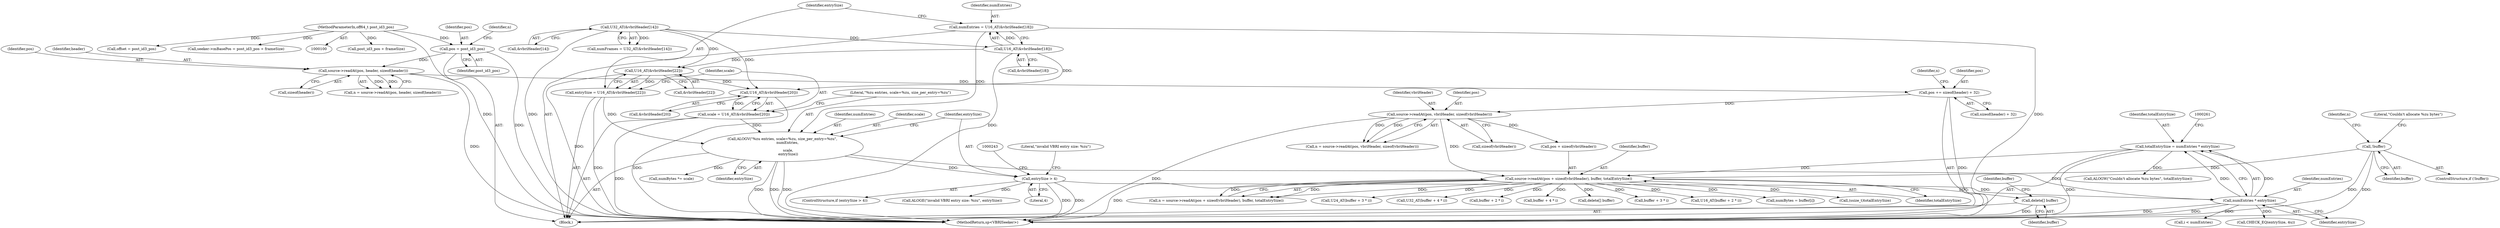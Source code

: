 digraph "0_Android_453b351ac5bd2b6619925dc966da60adf6b3126c@API" {
"1000387" [label="(Call,delete[] buffer)"];
"1000276" [label="(Call,source->readAt(pos + sizeof(vbriHeader), buffer, totalEntrySize))"];
"1000157" [label="(Call,source->readAt(pos, vbriHeader, sizeof(vbriHeader)))"];
"1000148" [label="(Call,pos += sizeof(header) + 32)"];
"1000112" [label="(Call,source->readAt(pos, header, sizeof(header)))"];
"1000105" [label="(Call,pos = post_id3_pos)"];
"1000102" [label="(MethodParameterIn,off64_t post_id3_pos)"];
"1000266" [label="(Call,!buffer)"];
"1000255" [label="(Call,totalEntrySize = numEntries * entrySize)"];
"1000257" [label="(Call,numEntries * entrySize)"];
"1000227" [label="(Call,ALOGV(\"%zu entries, scale=%zu, size_per_entry=%zu\",\n         numEntries,\n\n          scale,\n          entrySize))"];
"1000204" [label="(Call,numEntries = U16_AT(&vbriHeader[18]))"];
"1000206" [label="(Call,U16_AT(&vbriHeader[18]))"];
"1000183" [label="(Call,U32_AT(&vbriHeader[14]))"];
"1000220" [label="(Call,scale = U16_AT(&vbriHeader[20]))"];
"1000222" [label="(Call,U16_AT(&vbriHeader[20]))"];
"1000214" [label="(Call,U16_AT(&vbriHeader[22]))"];
"1000212" [label="(Call,entrySize = U16_AT(&vbriHeader[22]))"];
"1000233" [label="(Call,entrySize > 4)"];
"1000205" [label="(Identifier,numEntries)"];
"1000282" [label="(Identifier,totalEntrySize)"];
"1000220" [label="(Call,scale = U16_AT(&vbriHeader[20]))"];
"1000269" [label="(Call,ALOGW(\"Couldn't allocate %zu bytes\", totalEntrySize))"];
"1000148" [label="(Call,pos += sizeof(header) + 32)"];
"1000228" [label="(Literal,\"%zu entries, scale=%zu, size_per_entry=%zu\")"];
"1000372" [label="(Call,numBytes *= scale)"];
"1000227" [label="(Call,ALOGV(\"%zu entries, scale=%zu, size_per_entry=%zu\",\n         numEntries,\n\n          scale,\n          entrySize))"];
"1000274" [label="(Call,n = source->readAt(pos + sizeof(vbriHeader), buffer, totalEntrySize))"];
"1000351" [label="(Call,U24_AT(buffer + 3 * i))"];
"1000234" [label="(Identifier,entrySize)"];
"1000112" [label="(Call,source->readAt(pos, header, sizeof(header)))"];
"1000110" [label="(Call,n = source->readAt(pos, header, sizeof(header)))"];
"1000321" [label="(Call,i < numEntries)"];
"1000387" [label="(Call,delete[] buffer)"];
"1000149" [label="(Identifier,pos)"];
"1000275" [label="(Identifier,n)"];
"1000365" [label="(Call,U32_AT(buffer + 4 * i))"];
"1000390" [label="(Identifier,buffer)"];
"1000256" [label="(Identifier,totalEntrySize)"];
"1000155" [label="(Call,n = source->readAt(pos, vbriHeader, sizeof(vbriHeader)))"];
"1000229" [label="(Identifier,numEntries)"];
"1000342" [label="(Call,buffer + 2 * i)"];
"1000301" [label="(Call,post_id3_pos + frameSize)"];
"1000113" [label="(Identifier,pos)"];
"1000360" [label="(Call,CHECK_EQ(entrySize, 4u))"];
"1000233" [label="(Call,entrySize > 4)"];
"1000270" [label="(Literal,\"Couldn't allocate %zu bytes\")"];
"1000206" [label="(Call,U16_AT(&vbriHeader[18]))"];
"1000277" [label="(Call,pos + sizeof(vbriHeader))"];
"1000159" [label="(Identifier,vbriHeader)"];
"1000237" [label="(Call,ALOGE(\"invalid VBRI entry size: %zu\", entrySize))"];
"1000366" [label="(Call,buffer + 4 * i)"];
"1000257" [label="(Call,numEntries * entrySize)"];
"1000259" [label="(Identifier,entrySize)"];
"1000265" [label="(ControlStructure,if (!buffer))"];
"1000235" [label="(Literal,4)"];
"1000213" [label="(Identifier,entrySize)"];
"1000313" [label="(Call,offset = post_id3_pos)"];
"1000181" [label="(Call,numFrames = U32_AT(&vbriHeader[14]))"];
"1000267" [label="(Identifier,buffer)"];
"1000388" [label="(Identifier,buffer)"];
"1000276" [label="(Call,source->readAt(pos + sizeof(vbriHeader), buffer, totalEntrySize))"];
"1000281" [label="(Identifier,buffer)"];
"1000204" [label="(Call,numEntries = U16_AT(&vbriHeader[18]))"];
"1000150" [label="(Call,sizeof(header) + 32)"];
"1000290" [label="(Call,delete[] buffer)"];
"1000160" [label="(Call,sizeof(vbriHeader))"];
"1000107" [label="(Identifier,post_id3_pos)"];
"1000352" [label="(Call,buffer + 3 * i)"];
"1000232" [label="(ControlStructure,if (entrySize > 4))"];
"1000396" [label="(MethodReturn,sp<VBRISeeker>)"];
"1000258" [label="(Identifier,numEntries)"];
"1000222" [label="(Call,U16_AT(&vbriHeader[20]))"];
"1000212" [label="(Call,entrySize = U16_AT(&vbriHeader[22]))"];
"1000207" [label="(Call,&vbriHeader[18])"];
"1000221" [label="(Identifier,scale)"];
"1000341" [label="(Call,U16_AT(buffer + 2 * i))"];
"1000115" [label="(Call,sizeof(header))"];
"1000215" [label="(Call,&vbriHeader[22])"];
"1000238" [label="(Literal,\"invalid VBRI entry size: %zu\")"];
"1000332" [label="(Call,numBytes = buffer[i])"];
"1000255" [label="(Call,totalEntrySize = numEntries * entrySize)"];
"1000156" [label="(Identifier,n)"];
"1000114" [label="(Identifier,header)"];
"1000286" [label="(Call,(ssize_t)totalEntrySize)"];
"1000105" [label="(Call,pos = post_id3_pos)"];
"1000106" [label="(Identifier,pos)"];
"1000231" [label="(Identifier,entrySize)"];
"1000230" [label="(Identifier,scale)"];
"1000266" [label="(Call,!buffer)"];
"1000158" [label="(Identifier,pos)"];
"1000184" [label="(Call,&vbriHeader[14])"];
"1000103" [label="(Block,)"];
"1000223" [label="(Call,&vbriHeader[20])"];
"1000297" [label="(Call,seeker->mBasePos = post_id3_pos + frameSize)"];
"1000183" [label="(Call,U32_AT(&vbriHeader[14]))"];
"1000157" [label="(Call,source->readAt(pos, vbriHeader, sizeof(vbriHeader)))"];
"1000102" [label="(MethodParameterIn,off64_t post_id3_pos)"];
"1000214" [label="(Call,U16_AT(&vbriHeader[22]))"];
"1000111" [label="(Identifier,n)"];
"1000387" -> "1000103"  [label="AST: "];
"1000387" -> "1000388"  [label="CFG: "];
"1000388" -> "1000387"  [label="AST: "];
"1000390" -> "1000387"  [label="CFG: "];
"1000387" -> "1000396"  [label="DDG: "];
"1000276" -> "1000387"  [label="DDG: "];
"1000276" -> "1000274"  [label="AST: "];
"1000276" -> "1000282"  [label="CFG: "];
"1000277" -> "1000276"  [label="AST: "];
"1000281" -> "1000276"  [label="AST: "];
"1000282" -> "1000276"  [label="AST: "];
"1000274" -> "1000276"  [label="CFG: "];
"1000276" -> "1000396"  [label="DDG: "];
"1000276" -> "1000274"  [label="DDG: "];
"1000276" -> "1000274"  [label="DDG: "];
"1000276" -> "1000274"  [label="DDG: "];
"1000157" -> "1000276"  [label="DDG: "];
"1000266" -> "1000276"  [label="DDG: "];
"1000255" -> "1000276"  [label="DDG: "];
"1000276" -> "1000286"  [label="DDG: "];
"1000276" -> "1000290"  [label="DDG: "];
"1000276" -> "1000332"  [label="DDG: "];
"1000276" -> "1000341"  [label="DDG: "];
"1000276" -> "1000342"  [label="DDG: "];
"1000276" -> "1000351"  [label="DDG: "];
"1000276" -> "1000352"  [label="DDG: "];
"1000276" -> "1000365"  [label="DDG: "];
"1000276" -> "1000366"  [label="DDG: "];
"1000157" -> "1000155"  [label="AST: "];
"1000157" -> "1000160"  [label="CFG: "];
"1000158" -> "1000157"  [label="AST: "];
"1000159" -> "1000157"  [label="AST: "];
"1000160" -> "1000157"  [label="AST: "];
"1000155" -> "1000157"  [label="CFG: "];
"1000157" -> "1000396"  [label="DDG: "];
"1000157" -> "1000155"  [label="DDG: "];
"1000157" -> "1000155"  [label="DDG: "];
"1000148" -> "1000157"  [label="DDG: "];
"1000157" -> "1000277"  [label="DDG: "];
"1000148" -> "1000103"  [label="AST: "];
"1000148" -> "1000150"  [label="CFG: "];
"1000149" -> "1000148"  [label="AST: "];
"1000150" -> "1000148"  [label="AST: "];
"1000156" -> "1000148"  [label="CFG: "];
"1000148" -> "1000396"  [label="DDG: "];
"1000112" -> "1000148"  [label="DDG: "];
"1000112" -> "1000110"  [label="AST: "];
"1000112" -> "1000115"  [label="CFG: "];
"1000113" -> "1000112"  [label="AST: "];
"1000114" -> "1000112"  [label="AST: "];
"1000115" -> "1000112"  [label="AST: "];
"1000110" -> "1000112"  [label="CFG: "];
"1000112" -> "1000396"  [label="DDG: "];
"1000112" -> "1000110"  [label="DDG: "];
"1000112" -> "1000110"  [label="DDG: "];
"1000105" -> "1000112"  [label="DDG: "];
"1000105" -> "1000103"  [label="AST: "];
"1000105" -> "1000107"  [label="CFG: "];
"1000106" -> "1000105"  [label="AST: "];
"1000107" -> "1000105"  [label="AST: "];
"1000111" -> "1000105"  [label="CFG: "];
"1000105" -> "1000396"  [label="DDG: "];
"1000102" -> "1000105"  [label="DDG: "];
"1000102" -> "1000100"  [label="AST: "];
"1000102" -> "1000396"  [label="DDG: "];
"1000102" -> "1000297"  [label="DDG: "];
"1000102" -> "1000301"  [label="DDG: "];
"1000102" -> "1000313"  [label="DDG: "];
"1000266" -> "1000265"  [label="AST: "];
"1000266" -> "1000267"  [label="CFG: "];
"1000267" -> "1000266"  [label="AST: "];
"1000270" -> "1000266"  [label="CFG: "];
"1000275" -> "1000266"  [label="CFG: "];
"1000266" -> "1000396"  [label="DDG: "];
"1000266" -> "1000396"  [label="DDG: "];
"1000255" -> "1000103"  [label="AST: "];
"1000255" -> "1000257"  [label="CFG: "];
"1000256" -> "1000255"  [label="AST: "];
"1000257" -> "1000255"  [label="AST: "];
"1000261" -> "1000255"  [label="CFG: "];
"1000255" -> "1000396"  [label="DDG: "];
"1000257" -> "1000255"  [label="DDG: "];
"1000257" -> "1000255"  [label="DDG: "];
"1000255" -> "1000269"  [label="DDG: "];
"1000257" -> "1000259"  [label="CFG: "];
"1000258" -> "1000257"  [label="AST: "];
"1000259" -> "1000257"  [label="AST: "];
"1000257" -> "1000396"  [label="DDG: "];
"1000257" -> "1000396"  [label="DDG: "];
"1000227" -> "1000257"  [label="DDG: "];
"1000233" -> "1000257"  [label="DDG: "];
"1000257" -> "1000321"  [label="DDG: "];
"1000257" -> "1000360"  [label="DDG: "];
"1000227" -> "1000103"  [label="AST: "];
"1000227" -> "1000231"  [label="CFG: "];
"1000228" -> "1000227"  [label="AST: "];
"1000229" -> "1000227"  [label="AST: "];
"1000230" -> "1000227"  [label="AST: "];
"1000231" -> "1000227"  [label="AST: "];
"1000234" -> "1000227"  [label="CFG: "];
"1000227" -> "1000396"  [label="DDG: "];
"1000227" -> "1000396"  [label="DDG: "];
"1000227" -> "1000396"  [label="DDG: "];
"1000204" -> "1000227"  [label="DDG: "];
"1000220" -> "1000227"  [label="DDG: "];
"1000212" -> "1000227"  [label="DDG: "];
"1000227" -> "1000233"  [label="DDG: "];
"1000227" -> "1000372"  [label="DDG: "];
"1000204" -> "1000103"  [label="AST: "];
"1000204" -> "1000206"  [label="CFG: "];
"1000205" -> "1000204"  [label="AST: "];
"1000206" -> "1000204"  [label="AST: "];
"1000213" -> "1000204"  [label="CFG: "];
"1000204" -> "1000396"  [label="DDG: "];
"1000206" -> "1000204"  [label="DDG: "];
"1000206" -> "1000207"  [label="CFG: "];
"1000207" -> "1000206"  [label="AST: "];
"1000206" -> "1000396"  [label="DDG: "];
"1000183" -> "1000206"  [label="DDG: "];
"1000206" -> "1000214"  [label="DDG: "];
"1000206" -> "1000222"  [label="DDG: "];
"1000183" -> "1000181"  [label="AST: "];
"1000183" -> "1000184"  [label="CFG: "];
"1000184" -> "1000183"  [label="AST: "];
"1000181" -> "1000183"  [label="CFG: "];
"1000183" -> "1000396"  [label="DDG: "];
"1000183" -> "1000181"  [label="DDG: "];
"1000183" -> "1000214"  [label="DDG: "];
"1000183" -> "1000222"  [label="DDG: "];
"1000220" -> "1000103"  [label="AST: "];
"1000220" -> "1000222"  [label="CFG: "];
"1000221" -> "1000220"  [label="AST: "];
"1000222" -> "1000220"  [label="AST: "];
"1000228" -> "1000220"  [label="CFG: "];
"1000220" -> "1000396"  [label="DDG: "];
"1000222" -> "1000220"  [label="DDG: "];
"1000222" -> "1000223"  [label="CFG: "];
"1000223" -> "1000222"  [label="AST: "];
"1000222" -> "1000396"  [label="DDG: "];
"1000214" -> "1000222"  [label="DDG: "];
"1000214" -> "1000212"  [label="AST: "];
"1000214" -> "1000215"  [label="CFG: "];
"1000215" -> "1000214"  [label="AST: "];
"1000212" -> "1000214"  [label="CFG: "];
"1000214" -> "1000396"  [label="DDG: "];
"1000214" -> "1000212"  [label="DDG: "];
"1000212" -> "1000103"  [label="AST: "];
"1000213" -> "1000212"  [label="AST: "];
"1000221" -> "1000212"  [label="CFG: "];
"1000212" -> "1000396"  [label="DDG: "];
"1000233" -> "1000232"  [label="AST: "];
"1000233" -> "1000235"  [label="CFG: "];
"1000234" -> "1000233"  [label="AST: "];
"1000235" -> "1000233"  [label="AST: "];
"1000238" -> "1000233"  [label="CFG: "];
"1000243" -> "1000233"  [label="CFG: "];
"1000233" -> "1000396"  [label="DDG: "];
"1000233" -> "1000396"  [label="DDG: "];
"1000233" -> "1000237"  [label="DDG: "];
}
